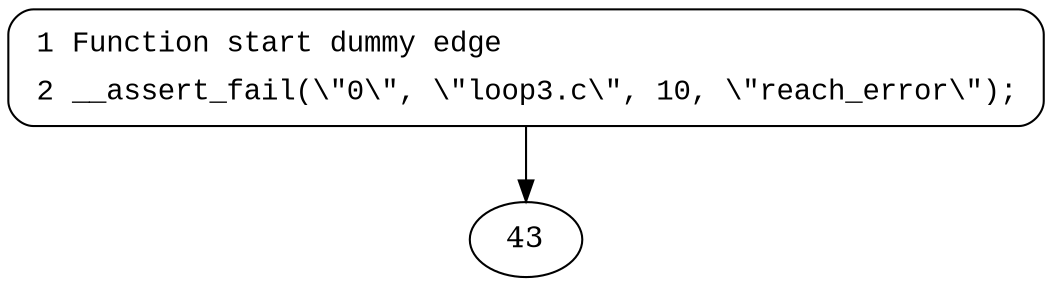 digraph reach_error {
1 [style="filled,bold" penwidth="1" fillcolor="white" fontname="Courier New" shape="Mrecord" label=<<table border="0" cellborder="0" cellpadding="3" bgcolor="white"><tr><td align="right">1</td><td align="left">Function start dummy edge</td></tr><tr><td align="right">2</td><td align="left">__assert_fail(\&quot;0\&quot;, \&quot;loop3.c\&quot;, 10, \&quot;reach_error\&quot;);</td></tr></table>>]
1 -> 43[label=""]
}